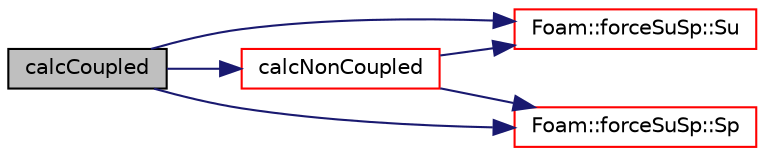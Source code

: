 digraph "calcCoupled"
{
  bgcolor="transparent";
  edge [fontname="Helvetica",fontsize="10",labelfontname="Helvetica",labelfontsize="10"];
  node [fontname="Helvetica",fontsize="10",shape=record];
  rankdir="LR";
  Node1 [label="calcCoupled",height=0.2,width=0.4,color="black", fillcolor="grey75", style="filled", fontcolor="black"];
  Node1 -> Node2 [color="midnightblue",fontsize="10",style="solid",fontname="Helvetica"];
  Node2 [label="calcNonCoupled",height=0.2,width=0.4,color="red",URL="$a01820.html#aecbde83988ed663b1f2c9a2ff65427a5",tooltip="Calculate the non-coupled force. "];
  Node2 -> Node3 [color="midnightblue",fontsize="10",style="solid",fontname="Helvetica"];
  Node3 [label="Foam::forceSuSp::Su",height=0.2,width=0.4,color="red",URL="$a00872.html#aae4f608b4e0e95175a5b210d2a28a71a",tooltip="Return const access to the explicit contribution [kg.m/s2]. "];
  Node2 -> Node4 [color="midnightblue",fontsize="10",style="solid",fontname="Helvetica"];
  Node4 [label="Foam::forceSuSp::Sp",height=0.2,width=0.4,color="red",URL="$a00872.html#acfcc3fd27c35d541f661e17aec7592a1",tooltip="Return const access to the implicit coefficient [kg/s]. "];
  Node1 -> Node4 [color="midnightblue",fontsize="10",style="solid",fontname="Helvetica"];
  Node1 -> Node3 [color="midnightblue",fontsize="10",style="solid",fontname="Helvetica"];
}
